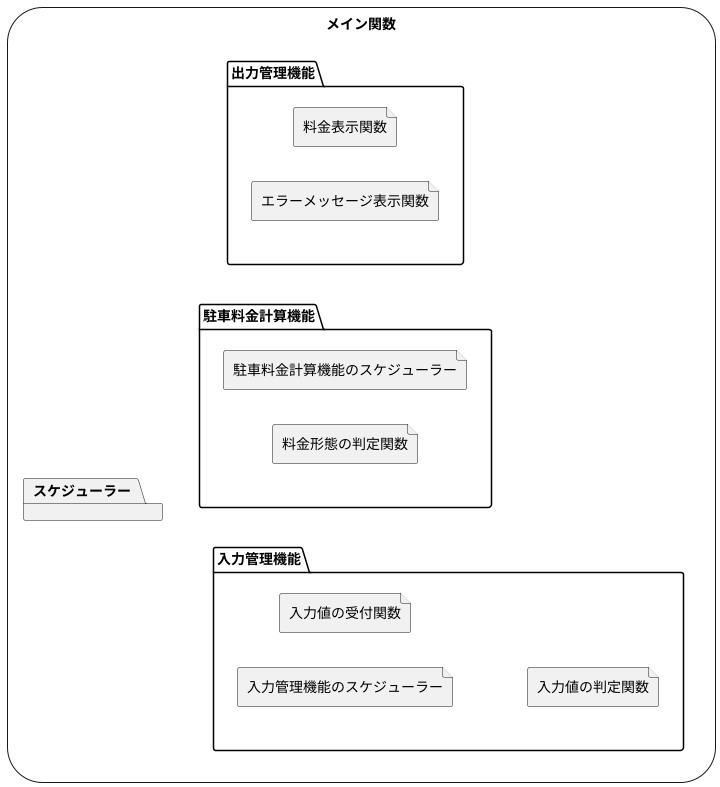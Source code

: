 @startuml component
left to right direction

storage メイン関数 {
    package スケジューラー
    package 入力管理機能 {
        file 入力管理機能のスケジューラー
        file 入力値の受付関数
        file 入力値の判定関数
    }
    package 駐車料金計算機能 {
        file 駐車料金計算機能のスケジューラー
        file 料金形態の判定関数
    }
    package 出力管理機能 {
        file 料金表示関数
        file エラーメッセージ表示関数
    }
    スケジューラー -[hidden]-> 入力管理機能
    スケジューラー -[hidden]-> 駐車料金計算機能
    スケジューラー -[hidden]-> 出力管理機能
}

@enduml

@startuml folder

folder コインパーキング料金シミュレーター {
    folder config {
        file coinParkDB.h
    }
    folder lib {
        frame 共通計算機能 {
            file coinParklib.h
            file coinParklib.c
        }
    }
    frame メイン関数 {
        file main.c
    }
    frame スケジューラー {
        file coinParkManager.c
    }
    frame 入力管理機能 {
        file userIn.c
    }
    frame 駐車料金計算機能 {
        file cal_park_fee.c
        file cal_day.c
        file disc_fee_pattern.c
    }
    frame 出力管理機能 {
        file coinParkDisplay.c
    }
}
config -[hidden]-> lib
lib -[hidden]-> メイン関数
lib -[hidden]-> スケジューラー
lib -[hidden]-> 入力管理機能
lib -[hidden]-> 駐車料金計算機能
lib -[hidden]-> 出力管理機能

@enduml